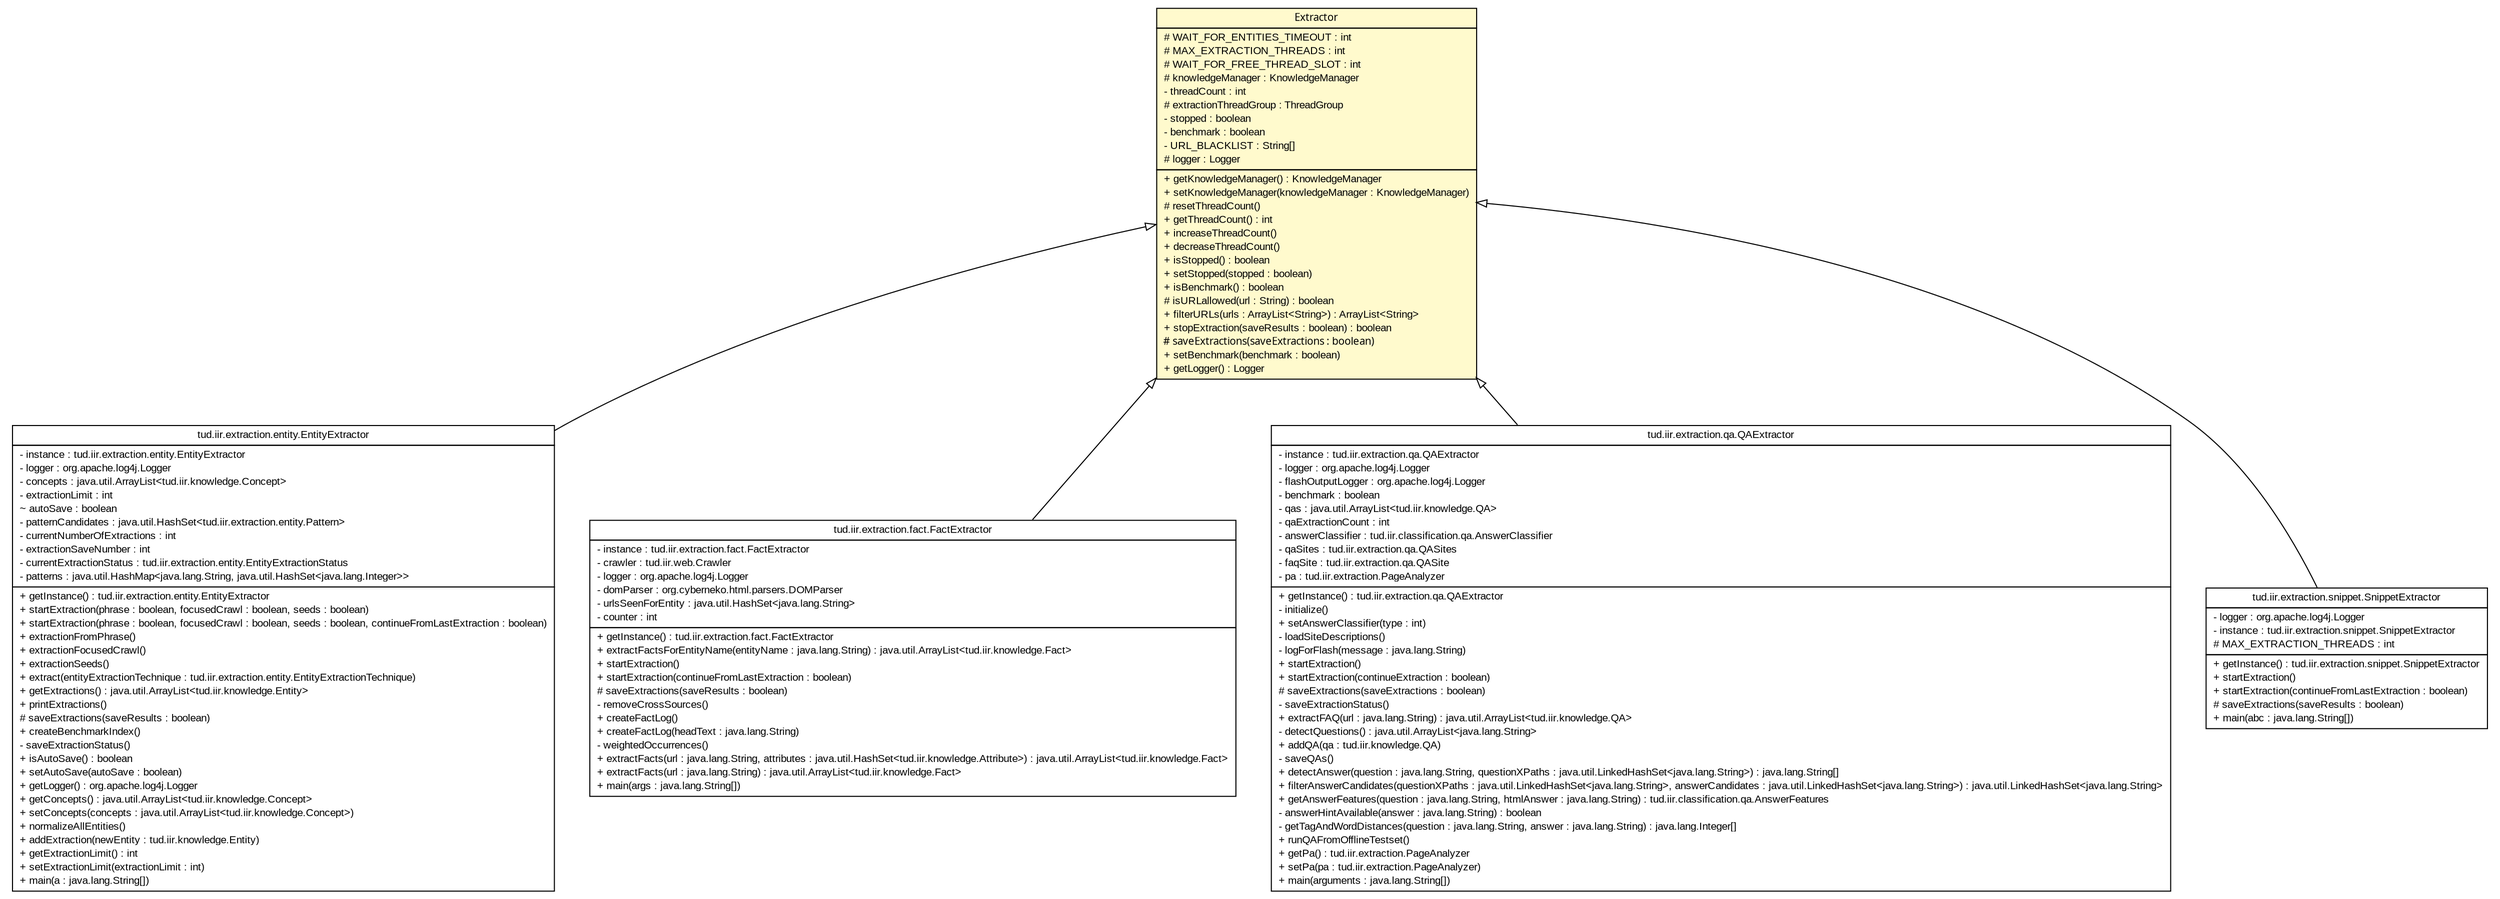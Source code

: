 #!/usr/local/bin/dot
#
# Class diagram 
# Generated by UMLGraph version 5.2 (http://www.umlgraph.org/)
#

digraph G {
	edge [fontname="arial",fontsize=10,labelfontname="arial",labelfontsize=10];
	node [fontname="arial",fontsize=10,shape=plaintext];
	nodesep=0.25;
	ranksep=0.5;
	// tud.iir.extraction.Extractor
	c21025 [label=<<table title="tud.iir.extraction.Extractor" border="0" cellborder="1" cellspacing="0" cellpadding="2" port="p" bgcolor="lemonChiffon" href="./Extractor.html">
		<tr><td><table border="0" cellspacing="0" cellpadding="1">
<tr><td align="center" balign="center"><font face="ariali"> Extractor </font></td></tr>
		</table></td></tr>
		<tr><td><table border="0" cellspacing="0" cellpadding="1">
<tr><td align="left" balign="left"> # WAIT_FOR_ENTITIES_TIMEOUT : int </td></tr>
<tr><td align="left" balign="left"> # MAX_EXTRACTION_THREADS : int </td></tr>
<tr><td align="left" balign="left"> # WAIT_FOR_FREE_THREAD_SLOT : int </td></tr>
<tr><td align="left" balign="left"> # knowledgeManager : KnowledgeManager </td></tr>
<tr><td align="left" balign="left"> - threadCount : int </td></tr>
<tr><td align="left" balign="left"> # extractionThreadGroup : ThreadGroup </td></tr>
<tr><td align="left" balign="left"> - stopped : boolean </td></tr>
<tr><td align="left" balign="left"> - benchmark : boolean </td></tr>
<tr><td align="left" balign="left"> - URL_BLACKLIST : String[] </td></tr>
<tr><td align="left" balign="left"> # logger : Logger </td></tr>
		</table></td></tr>
		<tr><td><table border="0" cellspacing="0" cellpadding="1">
<tr><td align="left" balign="left"> + getKnowledgeManager() : KnowledgeManager </td></tr>
<tr><td align="left" balign="left"> + setKnowledgeManager(knowledgeManager : KnowledgeManager) </td></tr>
<tr><td align="left" balign="left"> # resetThreadCount() </td></tr>
<tr><td align="left" balign="left"> + getThreadCount() : int </td></tr>
<tr><td align="left" balign="left"> + increaseThreadCount() </td></tr>
<tr><td align="left" balign="left"> + decreaseThreadCount() </td></tr>
<tr><td align="left" balign="left"> + isStopped() : boolean </td></tr>
<tr><td align="left" balign="left"> + setStopped(stopped : boolean) </td></tr>
<tr><td align="left" balign="left"> + isBenchmark() : boolean </td></tr>
<tr><td align="left" balign="left"> # isURLallowed(url : String) : boolean </td></tr>
<tr><td align="left" balign="left"> + filterURLs(urls : ArrayList&lt;String&gt;) : ArrayList&lt;String&gt; </td></tr>
<tr><td align="left" balign="left"> + stopExtraction(saveResults : boolean) : boolean </td></tr>
<tr><td align="left" balign="left"><font face="ariali" point-size="10.0"> # saveExtractions(saveExtractions : boolean) </font></td></tr>
<tr><td align="left" balign="left"> + setBenchmark(benchmark : boolean) </td></tr>
<tr><td align="left" balign="left"> + getLogger() : Logger </td></tr>
		</table></td></tr>
		</table>>, fontname="arial", fontcolor="black", fontsize=10.0];
	// tud.iir.extraction.entity.EntityExtractor
	c21043 [label=<<table title="tud.iir.extraction.entity.EntityExtractor" border="0" cellborder="1" cellspacing="0" cellpadding="2" port="p" href="./entity/EntityExtractor.html">
		<tr><td><table border="0" cellspacing="0" cellpadding="1">
<tr><td align="center" balign="center"> tud.iir.extraction.entity.EntityExtractor </td></tr>
		</table></td></tr>
		<tr><td><table border="0" cellspacing="0" cellpadding="1">
<tr><td align="left" balign="left"> - instance : tud.iir.extraction.entity.EntityExtractor </td></tr>
<tr><td align="left" balign="left"> - logger : org.apache.log4j.Logger </td></tr>
<tr><td align="left" balign="left"> - concepts : java.util.ArrayList&lt;tud.iir.knowledge.Concept&gt; </td></tr>
<tr><td align="left" balign="left"> - extractionLimit : int </td></tr>
<tr><td align="left" balign="left"> ~ autoSave : boolean </td></tr>
<tr><td align="left" balign="left"> - patternCandidates : java.util.HashSet&lt;tud.iir.extraction.entity.Pattern&gt; </td></tr>
<tr><td align="left" balign="left"> - currentNumberOfExtractions : int </td></tr>
<tr><td align="left" balign="left"> - extractionSaveNumber : int </td></tr>
<tr><td align="left" balign="left"> - currentExtractionStatus : tud.iir.extraction.entity.EntityExtractionStatus </td></tr>
<tr><td align="left" balign="left"> - patterns : java.util.HashMap&lt;java.lang.String, java.util.HashSet&lt;java.lang.Integer&gt;&gt; </td></tr>
		</table></td></tr>
		<tr><td><table border="0" cellspacing="0" cellpadding="1">
<tr><td align="left" balign="left"> + getInstance() : tud.iir.extraction.entity.EntityExtractor </td></tr>
<tr><td align="left" balign="left"> + startExtraction(phrase : boolean, focusedCrawl : boolean, seeds : boolean) </td></tr>
<tr><td align="left" balign="left"> + startExtraction(phrase : boolean, focusedCrawl : boolean, seeds : boolean, continueFromLastExtraction : boolean) </td></tr>
<tr><td align="left" balign="left"> + extractionFromPhrase() </td></tr>
<tr><td align="left" balign="left"> + extractionFocusedCrawl() </td></tr>
<tr><td align="left" balign="left"> + extractionSeeds() </td></tr>
<tr><td align="left" balign="left"> + extract(entityExtractionTechnique : tud.iir.extraction.entity.EntityExtractionTechnique) </td></tr>
<tr><td align="left" balign="left"> + getExtractions() : java.util.ArrayList&lt;tud.iir.knowledge.Entity&gt; </td></tr>
<tr><td align="left" balign="left"> + printExtractions() </td></tr>
<tr><td align="left" balign="left"> # saveExtractions(saveResults : boolean) </td></tr>
<tr><td align="left" balign="left"> + createBenchmarkIndex() </td></tr>
<tr><td align="left" balign="left"> - saveExtractionStatus() </td></tr>
<tr><td align="left" balign="left"> + isAutoSave() : boolean </td></tr>
<tr><td align="left" balign="left"> + setAutoSave(autoSave : boolean) </td></tr>
<tr><td align="left" balign="left"> + getLogger() : org.apache.log4j.Logger </td></tr>
<tr><td align="left" balign="left"> + getConcepts() : java.util.ArrayList&lt;tud.iir.knowledge.Concept&gt; </td></tr>
<tr><td align="left" balign="left"> + setConcepts(concepts : java.util.ArrayList&lt;tud.iir.knowledge.Concept&gt;) </td></tr>
<tr><td align="left" balign="left"> + normalizeAllEntities() </td></tr>
<tr><td align="left" balign="left"> + addExtraction(newEntity : tud.iir.knowledge.Entity) </td></tr>
<tr><td align="left" balign="left"> + getExtractionLimit() : int </td></tr>
<tr><td align="left" balign="left"> + setExtractionLimit(extractionLimit : int) </td></tr>
<tr><td align="left" balign="left"> + main(a : java.lang.String[]) </td></tr>
		</table></td></tr>
		</table>>, fontname="arial", fontcolor="black", fontsize=10.0];
	// tud.iir.extraction.fact.FactExtractor
	c21058 [label=<<table title="tud.iir.extraction.fact.FactExtractor" border="0" cellborder="1" cellspacing="0" cellpadding="2" port="p" href="./fact/FactExtractor.html">
		<tr><td><table border="0" cellspacing="0" cellpadding="1">
<tr><td align="center" balign="center"> tud.iir.extraction.fact.FactExtractor </td></tr>
		</table></td></tr>
		<tr><td><table border="0" cellspacing="0" cellpadding="1">
<tr><td align="left" balign="left"> - instance : tud.iir.extraction.fact.FactExtractor </td></tr>
<tr><td align="left" balign="left"> - crawler : tud.iir.web.Crawler </td></tr>
<tr><td align="left" balign="left"> - logger : org.apache.log4j.Logger </td></tr>
<tr><td align="left" balign="left"> - domParser : org.cyberneko.html.parsers.DOMParser </td></tr>
<tr><td align="left" balign="left"> - urlsSeenForEntity : java.util.HashSet&lt;java.lang.String&gt; </td></tr>
<tr><td align="left" balign="left"> - counter : int </td></tr>
		</table></td></tr>
		<tr><td><table border="0" cellspacing="0" cellpadding="1">
<tr><td align="left" balign="left"> + getInstance() : tud.iir.extraction.fact.FactExtractor </td></tr>
<tr><td align="left" balign="left"> + extractFactsForEntityName(entityName : java.lang.String) : java.util.ArrayList&lt;tud.iir.knowledge.Fact&gt; </td></tr>
<tr><td align="left" balign="left"> + startExtraction() </td></tr>
<tr><td align="left" balign="left"> + startExtraction(continueFromLastExtraction : boolean) </td></tr>
<tr><td align="left" balign="left"> # saveExtractions(saveResults : boolean) </td></tr>
<tr><td align="left" balign="left"> - removeCrossSources() </td></tr>
<tr><td align="left" balign="left"> + createFactLog() </td></tr>
<tr><td align="left" balign="left"> + createFactLog(headText : java.lang.String) </td></tr>
<tr><td align="left" balign="left"> - weightedOccurrences() </td></tr>
<tr><td align="left" balign="left"> + extractFacts(url : java.lang.String, attributes : java.util.HashSet&lt;tud.iir.knowledge.Attribute&gt;) : java.util.ArrayList&lt;tud.iir.knowledge.Fact&gt; </td></tr>
<tr><td align="left" balign="left"> + extractFacts(url : java.lang.String) : java.util.ArrayList&lt;tud.iir.knowledge.Fact&gt; </td></tr>
<tr><td align="left" balign="left"> + main(args : java.lang.String[]) </td></tr>
		</table></td></tr>
		</table>>, fontname="arial", fontcolor="black", fontsize=10.0];
	// tud.iir.extraction.qa.QAExtractor
	c21067 [label=<<table title="tud.iir.extraction.qa.QAExtractor" border="0" cellborder="1" cellspacing="0" cellpadding="2" port="p" href="./qa/QAExtractor.html">
		<tr><td><table border="0" cellspacing="0" cellpadding="1">
<tr><td align="center" balign="center"> tud.iir.extraction.qa.QAExtractor </td></tr>
		</table></td></tr>
		<tr><td><table border="0" cellspacing="0" cellpadding="1">
<tr><td align="left" balign="left"> - instance : tud.iir.extraction.qa.QAExtractor </td></tr>
<tr><td align="left" balign="left"> - logger : org.apache.log4j.Logger </td></tr>
<tr><td align="left" balign="left"> - flashOutputLogger : org.apache.log4j.Logger </td></tr>
<tr><td align="left" balign="left"> - benchmark : boolean </td></tr>
<tr><td align="left" balign="left"> - qas : java.util.ArrayList&lt;tud.iir.knowledge.QA&gt; </td></tr>
<tr><td align="left" balign="left"> - qaExtractionCount : int </td></tr>
<tr><td align="left" balign="left"> - answerClassifier : tud.iir.classification.qa.AnswerClassifier </td></tr>
<tr><td align="left" balign="left"> - qaSites : tud.iir.extraction.qa.QASites </td></tr>
<tr><td align="left" balign="left"> - faqSite : tud.iir.extraction.qa.QASite </td></tr>
<tr><td align="left" balign="left"> - pa : tud.iir.extraction.PageAnalyzer </td></tr>
		</table></td></tr>
		<tr><td><table border="0" cellspacing="0" cellpadding="1">
<tr><td align="left" balign="left"> + getInstance() : tud.iir.extraction.qa.QAExtractor </td></tr>
<tr><td align="left" balign="left"> - initialize() </td></tr>
<tr><td align="left" balign="left"> + setAnswerClassifier(type : int) </td></tr>
<tr><td align="left" balign="left"> - loadSiteDescriptions() </td></tr>
<tr><td align="left" balign="left"> - logForFlash(message : java.lang.String) </td></tr>
<tr><td align="left" balign="left"> + startExtraction() </td></tr>
<tr><td align="left" balign="left"> + startExtraction(continueExtraction : boolean) </td></tr>
<tr><td align="left" balign="left"> # saveExtractions(saveExtractions : boolean) </td></tr>
<tr><td align="left" balign="left"> - saveExtractionStatus() </td></tr>
<tr><td align="left" balign="left"> + extractFAQ(url : java.lang.String) : java.util.ArrayList&lt;tud.iir.knowledge.QA&gt; </td></tr>
<tr><td align="left" balign="left"> - detectQuestions() : java.util.ArrayList&lt;java.lang.String&gt; </td></tr>
<tr><td align="left" balign="left"> + addQA(qa : tud.iir.knowledge.QA) </td></tr>
<tr><td align="left" balign="left"> - saveQAs() </td></tr>
<tr><td align="left" balign="left"> + detectAnswer(question : java.lang.String, questionXPaths : java.util.LinkedHashSet&lt;java.lang.String&gt;) : java.lang.String[] </td></tr>
<tr><td align="left" balign="left"> + filterAnswerCandidates(questionXPaths : java.util.LinkedHashSet&lt;java.lang.String&gt;, answerCandidates : java.util.LinkedHashSet&lt;java.lang.String&gt;) : java.util.LinkedHashSet&lt;java.lang.String&gt; </td></tr>
<tr><td align="left" balign="left"> + getAnswerFeatures(question : java.lang.String, htmlAnswer : java.lang.String) : tud.iir.classification.qa.AnswerFeatures </td></tr>
<tr><td align="left" balign="left"> - answerHintAvailable(answer : java.lang.String) : boolean </td></tr>
<tr><td align="left" balign="left"> - getTagAndWordDistances(question : java.lang.String, answer : java.lang.String) : java.lang.Integer[] </td></tr>
<tr><td align="left" balign="left"> + runQAFromOfflineTestset() </td></tr>
<tr><td align="left" balign="left"> + getPa() : tud.iir.extraction.PageAnalyzer </td></tr>
<tr><td align="left" balign="left"> + setPa(pa : tud.iir.extraction.PageAnalyzer) </td></tr>
<tr><td align="left" balign="left"> + main(arguments : java.lang.String[]) </td></tr>
		</table></td></tr>
		</table>>, fontname="arial", fontcolor="black", fontsize=10.0];
	// tud.iir.extraction.snippet.SnippetExtractor
	c21074 [label=<<table title="tud.iir.extraction.snippet.SnippetExtractor" border="0" cellborder="1" cellspacing="0" cellpadding="2" port="p" href="./snippet/SnippetExtractor.html">
		<tr><td><table border="0" cellspacing="0" cellpadding="1">
<tr><td align="center" balign="center"> tud.iir.extraction.snippet.SnippetExtractor </td></tr>
		</table></td></tr>
		<tr><td><table border="0" cellspacing="0" cellpadding="1">
<tr><td align="left" balign="left"> - logger : org.apache.log4j.Logger </td></tr>
<tr><td align="left" balign="left"> - instance : tud.iir.extraction.snippet.SnippetExtractor </td></tr>
<tr><td align="left" balign="left"> # MAX_EXTRACTION_THREADS : int </td></tr>
		</table></td></tr>
		<tr><td><table border="0" cellspacing="0" cellpadding="1">
<tr><td align="left" balign="left"> + getInstance() : tud.iir.extraction.snippet.SnippetExtractor </td></tr>
<tr><td align="left" balign="left"> + startExtraction() </td></tr>
<tr><td align="left" balign="left"> + startExtraction(continueFromLastExtraction : boolean) </td></tr>
<tr><td align="left" balign="left"> # saveExtractions(saveResults : boolean) </td></tr>
<tr><td align="left" balign="left"> + main(abc : java.lang.String[]) </td></tr>
		</table></td></tr>
		</table>>, fontname="arial", fontcolor="black", fontsize=10.0];
	//tud.iir.extraction.entity.EntityExtractor extends tud.iir.extraction.Extractor
	c21025:p -> c21043:p [dir=back,arrowtail=empty];
	//tud.iir.extraction.fact.FactExtractor extends tud.iir.extraction.Extractor
	c21025:p -> c21058:p [dir=back,arrowtail=empty];
	//tud.iir.extraction.qa.QAExtractor extends tud.iir.extraction.Extractor
	c21025:p -> c21067:p [dir=back,arrowtail=empty];
	//tud.iir.extraction.snippet.SnippetExtractor extends tud.iir.extraction.Extractor
	c21025:p -> c21074:p [dir=back,arrowtail=empty];
}

